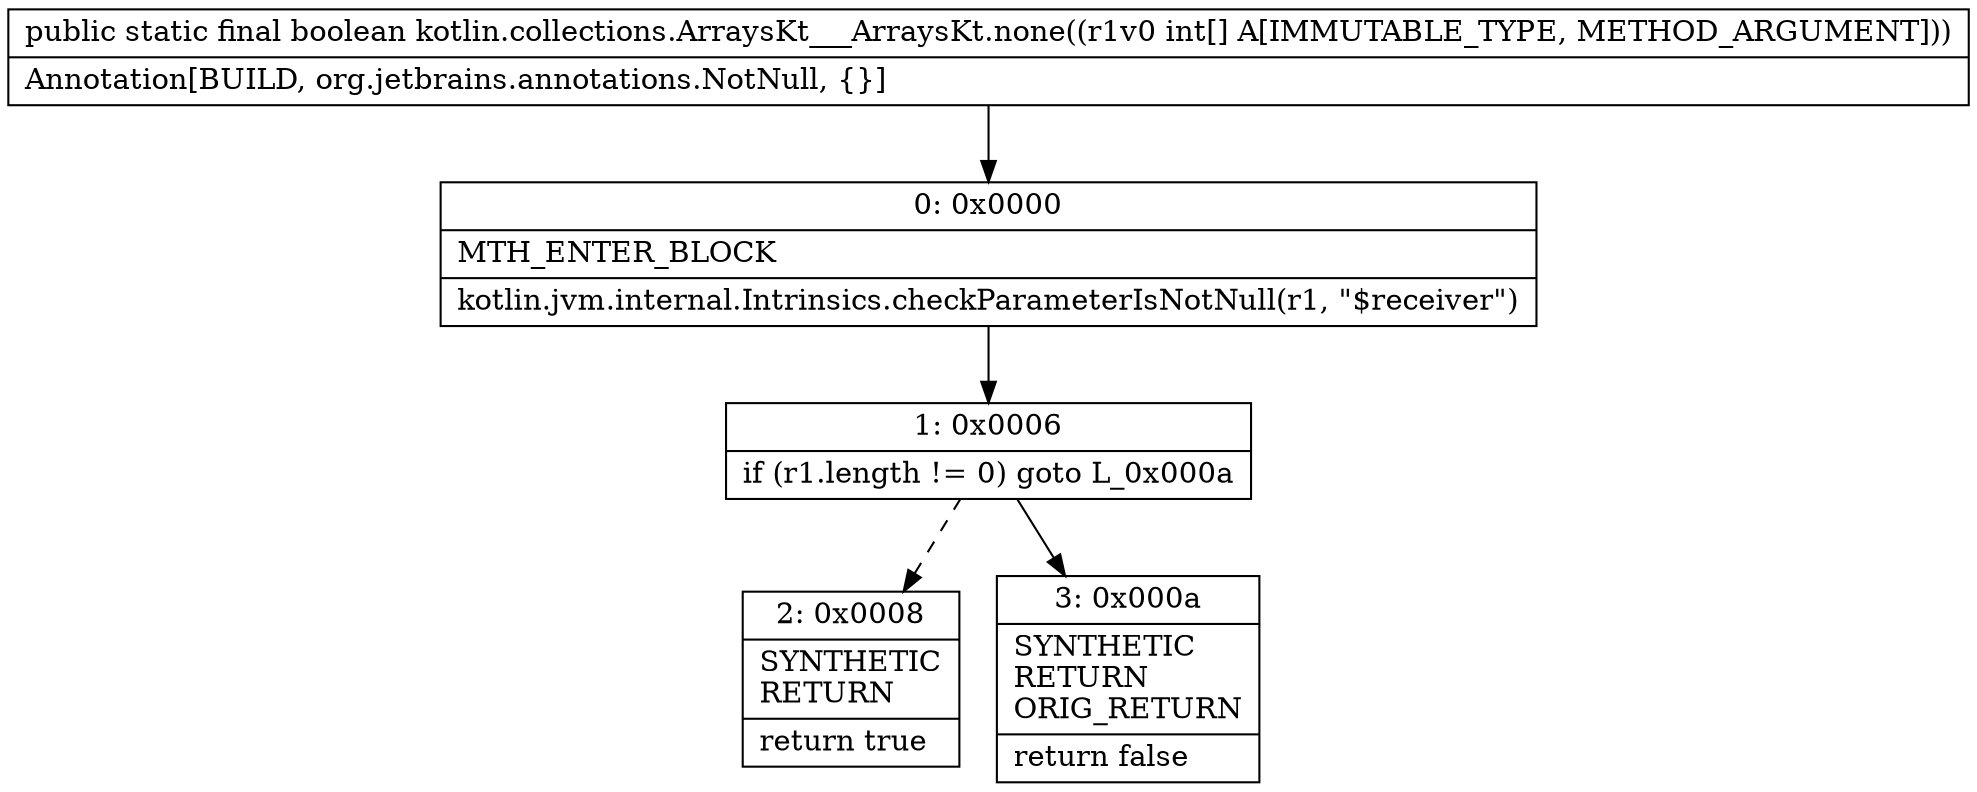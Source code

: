 digraph "CFG forkotlin.collections.ArraysKt___ArraysKt.none([I)Z" {
Node_0 [shape=record,label="{0\:\ 0x0000|MTH_ENTER_BLOCK\l|kotlin.jvm.internal.Intrinsics.checkParameterIsNotNull(r1, \"$receiver\")\l}"];
Node_1 [shape=record,label="{1\:\ 0x0006|if (r1.length != 0) goto L_0x000a\l}"];
Node_2 [shape=record,label="{2\:\ 0x0008|SYNTHETIC\lRETURN\l|return true\l}"];
Node_3 [shape=record,label="{3\:\ 0x000a|SYNTHETIC\lRETURN\lORIG_RETURN\l|return false\l}"];
MethodNode[shape=record,label="{public static final boolean kotlin.collections.ArraysKt___ArraysKt.none((r1v0 int[] A[IMMUTABLE_TYPE, METHOD_ARGUMENT]))  | Annotation[BUILD, org.jetbrains.annotations.NotNull, \{\}]\l}"];
MethodNode -> Node_0;
Node_0 -> Node_1;
Node_1 -> Node_2[style=dashed];
Node_1 -> Node_3;
}

